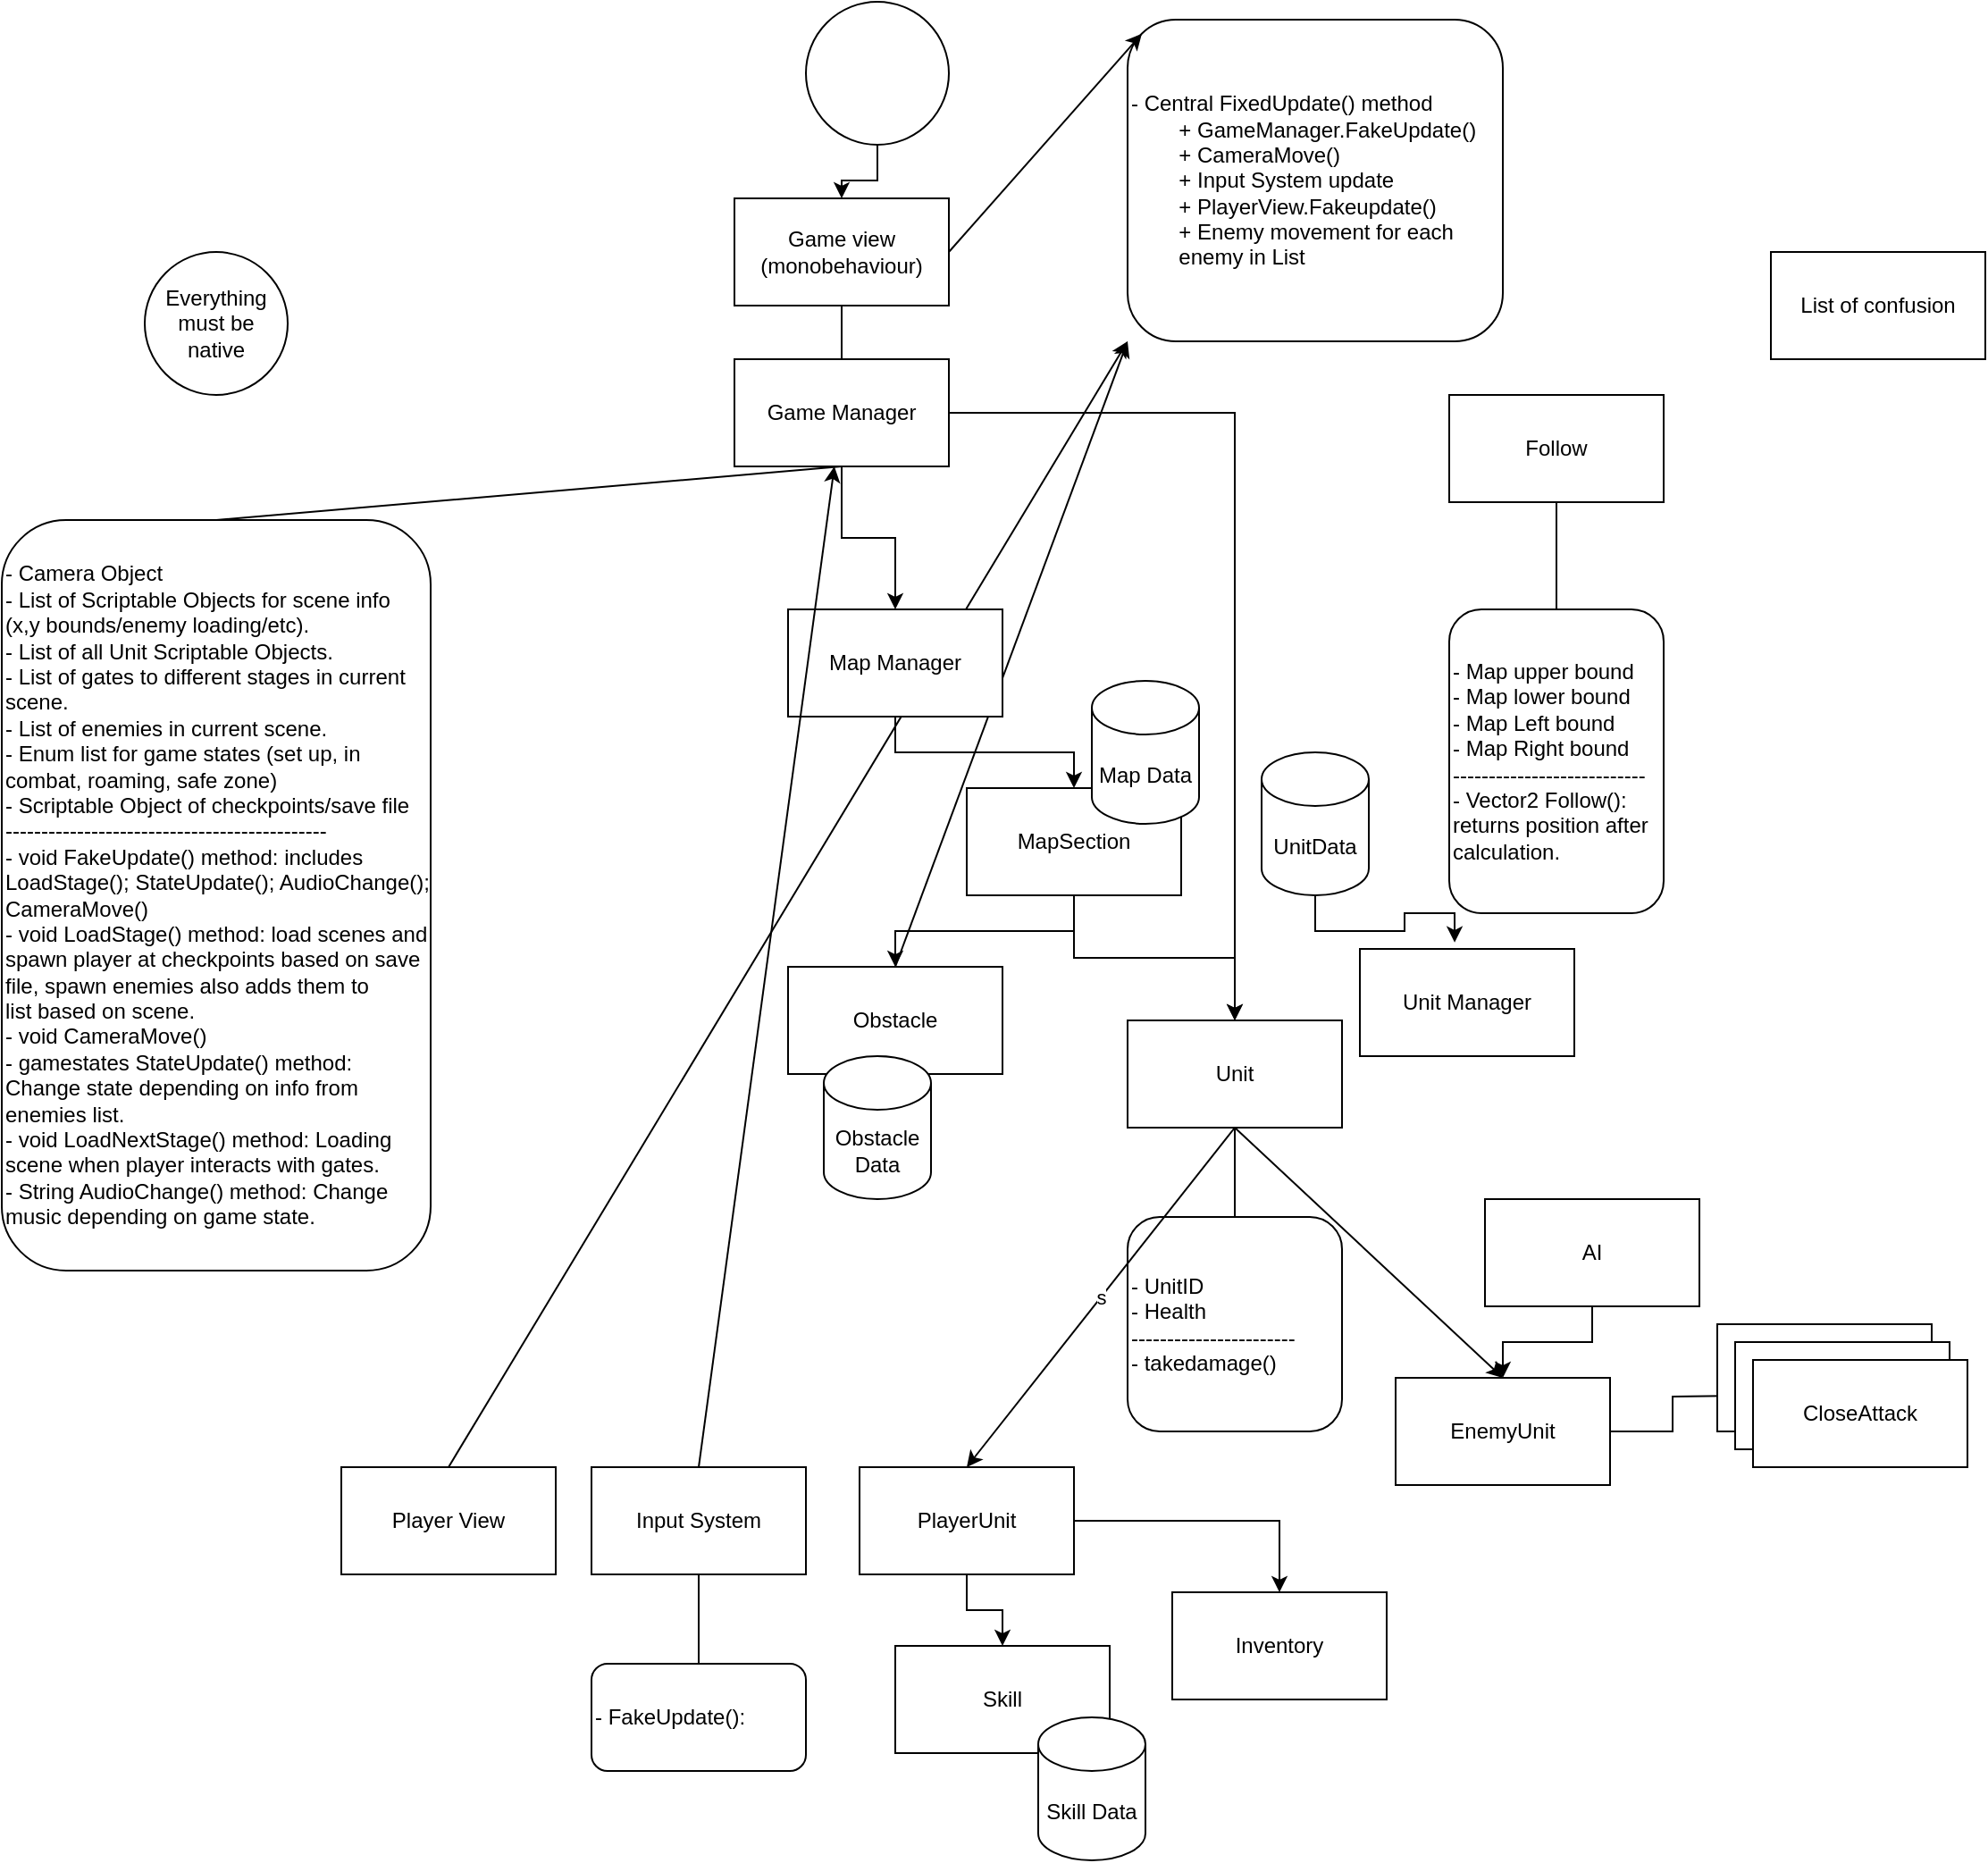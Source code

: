 <mxfile version="24.6.4" type="github">
  <diagram name="Page-1" id="mTxW90itcaq0r1PfPk89">
    <mxGraphModel dx="1536" dy="1914" grid="1" gridSize="10" guides="1" tooltips="1" connect="1" arrows="1" fold="1" page="1" pageScale="1" pageWidth="850" pageHeight="1100" math="0" shadow="0">
      <root>
        <mxCell id="0" />
        <mxCell id="1" parent="0" />
        <mxCell id="hzWiF1sm6HmeUl0I48Hu-25" style="edgeStyle=orthogonalEdgeStyle;rounded=0;orthogonalLoop=1;jettySize=auto;html=1;" edge="1" parent="1" source="rR1IcOJ0TdtoFGJN7YsJ-1" target="hzWiF1sm6HmeUl0I48Hu-24">
          <mxGeometry relative="1" as="geometry" />
        </mxCell>
        <mxCell id="hzWiF1sm6HmeUl0I48Hu-28" style="edgeStyle=orthogonalEdgeStyle;rounded=0;orthogonalLoop=1;jettySize=auto;html=1;" edge="1" parent="1" source="rR1IcOJ0TdtoFGJN7YsJ-1" target="hzWiF1sm6HmeUl0I48Hu-6">
          <mxGeometry relative="1" as="geometry" />
        </mxCell>
        <mxCell id="rR1IcOJ0TdtoFGJN7YsJ-1" value="Game Manager" style="rounded=0;whiteSpace=wrap;html=1;" parent="1" vertex="1">
          <mxGeometry x="120" y="90" width="120" height="60" as="geometry" />
        </mxCell>
        <mxCell id="rR1IcOJ0TdtoFGJN7YsJ-4" value="&lt;div&gt;- Camera Object&lt;/div&gt;&lt;div&gt;- List of Scriptable Objects for scene info (x,y bounds/enemy loading/etc).&lt;/div&gt;&lt;div&gt;- List of all Unit Scriptable Objects.&lt;/div&gt;&lt;div&gt;- List of gates to different stages in current scene.&lt;/div&gt;&lt;div&gt;- List of enemies in current scene.&lt;br&gt;&lt;/div&gt;&lt;div&gt;- Enum list for game states (set up, in combat, roaming, safe zone)&lt;/div&gt;&lt;div&gt;- Scriptable Object of checkpoints/save file&lt;/div&gt;&lt;div&gt;---------------------------------------------&lt;/div&gt;&lt;div&gt;- void FakeUpdate() method: includes LoadStage(); StateUpdate(); AudioChange(); CameraMove()&lt;/div&gt;&lt;div&gt;- void LoadStage() method: load scenes and spawn player at checkpoints&amp;nbsp;&lt;span style=&quot;background-color: initial;&quot;&gt;based on save file&lt;/span&gt;&lt;span style=&quot;background-color: initial;&quot;&gt;, spawn enemies also adds them to list&amp;nbsp;&lt;/span&gt;&lt;span style=&quot;background-color: initial;&quot;&gt;based on scene&lt;/span&gt;&lt;span style=&quot;background-color: initial;&quot;&gt;.&lt;/span&gt;&lt;/div&gt;&lt;div&gt;&lt;span style=&quot;background-color: initial;&quot;&gt;- void CameraMove()&lt;/span&gt;&lt;/div&gt;&lt;div&gt;- gamestates StateUpdate() method: Change state depending on info from enemies list.&lt;/div&gt;&lt;div&gt;- void LoadNextStage() method: Loading scene when player interacts with gates.&lt;/div&gt;&lt;div&gt;- String AudioChange() method: Change music depending on game state.&lt;/div&gt;" style="rounded=1;whiteSpace=wrap;html=1;align=left;" parent="1" vertex="1">
          <mxGeometry x="-290" y="180" width="240" height="420" as="geometry" />
        </mxCell>
        <mxCell id="rR1IcOJ0TdtoFGJN7YsJ-5" value="" style="endArrow=none;html=1;rounded=0;exitX=0.5;exitY=0;exitDx=0;exitDy=0;entryX=0.5;entryY=1;entryDx=0;entryDy=0;" parent="1" source="rR1IcOJ0TdtoFGJN7YsJ-4" target="rR1IcOJ0TdtoFGJN7YsJ-1" edge="1">
          <mxGeometry width="50" height="50" relative="1" as="geometry">
            <mxPoint x="400" y="330" as="sourcePoint" />
            <mxPoint x="450" y="280" as="targetPoint" />
          </mxGeometry>
        </mxCell>
        <mxCell id="rR1IcOJ0TdtoFGJN7YsJ-6" value="Game view (monobehaviour)" style="rounded=0;whiteSpace=wrap;html=1;" parent="1" vertex="1">
          <mxGeometry x="120" width="120" height="60" as="geometry" />
        </mxCell>
        <mxCell id="rR1IcOJ0TdtoFGJN7YsJ-7" value="&lt;div&gt;- Central FixedUpdate() method&lt;/div&gt;&lt;div&gt;&lt;span style=&quot;white-space: pre;&quot;&gt;&#x9;&lt;/span&gt;+ GameManager.FakeUpdate()&lt;br&gt;&lt;/div&gt;&lt;div&gt;&lt;span style=&quot;white-space: pre;&quot;&gt;&#x9;&lt;/span&gt;+ CameraMove()&lt;br&gt;&lt;/div&gt;&lt;div&gt;&lt;span style=&quot;white-space: pre;&quot;&gt;&#x9;&lt;/span&gt;+ Input System update&lt;br&gt;&lt;/div&gt;&lt;div&gt;&lt;span style=&quot;white-space: pre;&quot;&gt;&#x9;&lt;/span&gt;+ PlayerView.Fakeupdate()&lt;br&gt;&lt;/div&gt;&lt;div&gt;&lt;span style=&quot;white-space: pre;&quot;&gt;&#x9;&lt;/span&gt;+ Enemy movement for each &lt;span style=&quot;white-space: pre;&quot;&gt;&#x9;&lt;/span&gt;enemy in List&lt;/div&gt;" style="rounded=1;whiteSpace=wrap;html=1;align=left;" parent="1" vertex="1">
          <mxGeometry x="340" y="-100" width="210" height="180" as="geometry" />
        </mxCell>
        <mxCell id="rR1IcOJ0TdtoFGJN7YsJ-8" value="" style="endArrow=none;html=1;rounded=0;exitX=0.5;exitY=1;exitDx=0;exitDy=0;entryX=0.5;entryY=0;entryDx=0;entryDy=0;" parent="1" source="rR1IcOJ0TdtoFGJN7YsJ-6" target="rR1IcOJ0TdtoFGJN7YsJ-1" edge="1">
          <mxGeometry width="50" height="50" relative="1" as="geometry">
            <mxPoint x="150" y="220" as="sourcePoint" />
            <mxPoint x="150" y="180" as="targetPoint" />
          </mxGeometry>
        </mxCell>
        <mxCell id="hzWiF1sm6HmeUl0I48Hu-1" value="List of confusion" style="rounded=0;whiteSpace=wrap;html=1;" vertex="1" parent="1">
          <mxGeometry x="700" y="30" width="120" height="60" as="geometry" />
        </mxCell>
        <mxCell id="hzWiF1sm6HmeUl0I48Hu-2" value="" style="endArrow=classic;html=1;rounded=0;exitX=1;exitY=0.5;exitDx=0;exitDy=0;entryX=0.038;entryY=0.044;entryDx=0;entryDy=0;entryPerimeter=0;" edge="1" parent="1" source="rR1IcOJ0TdtoFGJN7YsJ-6" target="rR1IcOJ0TdtoFGJN7YsJ-7">
          <mxGeometry width="50" height="50" relative="1" as="geometry">
            <mxPoint x="400" y="130" as="sourcePoint" />
            <mxPoint x="450" y="80" as="targetPoint" />
          </mxGeometry>
        </mxCell>
        <mxCell id="hzWiF1sm6HmeUl0I48Hu-3" value="Follow" style="rounded=0;whiteSpace=wrap;html=1;" vertex="1" parent="1">
          <mxGeometry x="520" y="110" width="120" height="60" as="geometry" />
        </mxCell>
        <mxCell id="hzWiF1sm6HmeUl0I48Hu-4" value="- Map upper bound&lt;div&gt;- Map lower bound&lt;/div&gt;&lt;div&gt;- Map Left bound&lt;/div&gt;&lt;div&gt;- Map Right bound&lt;/div&gt;&lt;div&gt;---------------------------&lt;/div&gt;&lt;div&gt;- Vector2 Follow(): returns position after calculation.&lt;/div&gt;" style="rounded=1;whiteSpace=wrap;html=1;align=left;" vertex="1" parent="1">
          <mxGeometry x="520" y="230" width="120" height="170" as="geometry" />
        </mxCell>
        <mxCell id="hzWiF1sm6HmeUl0I48Hu-5" value="" style="endArrow=none;html=1;rounded=0;exitX=0.5;exitY=0;exitDx=0;exitDy=0;entryX=0.5;entryY=1;entryDx=0;entryDy=0;" edge="1" parent="1" source="hzWiF1sm6HmeUl0I48Hu-4" target="hzWiF1sm6HmeUl0I48Hu-3">
          <mxGeometry width="50" height="50" relative="1" as="geometry">
            <mxPoint x="400" y="130" as="sourcePoint" />
            <mxPoint x="450" y="80" as="targetPoint" />
          </mxGeometry>
        </mxCell>
        <mxCell id="hzWiF1sm6HmeUl0I48Hu-6" value="Unit" style="rounded=0;whiteSpace=wrap;html=1;" vertex="1" parent="1">
          <mxGeometry x="340" y="460" width="120" height="60" as="geometry" />
        </mxCell>
        <mxCell id="hzWiF1sm6HmeUl0I48Hu-7" value="- UnitID&lt;div&gt;- Health&lt;/div&gt;&lt;div&gt;-----------------------&lt;/div&gt;&lt;div&gt;- takedamage()&lt;/div&gt;" style="rounded=1;whiteSpace=wrap;html=1;align=left;" vertex="1" parent="1">
          <mxGeometry x="340" y="570" width="120" height="120" as="geometry" />
        </mxCell>
        <mxCell id="hzWiF1sm6HmeUl0I48Hu-8" value="" style="endArrow=none;html=1;rounded=0;entryX=0.5;entryY=1;entryDx=0;entryDy=0;exitX=0.5;exitY=0;exitDx=0;exitDy=0;" edge="1" parent="1" source="hzWiF1sm6HmeUl0I48Hu-7" target="hzWiF1sm6HmeUl0I48Hu-6">
          <mxGeometry width="50" height="50" relative="1" as="geometry">
            <mxPoint x="400" y="630" as="sourcePoint" />
            <mxPoint x="450" y="580" as="targetPoint" />
          </mxGeometry>
        </mxCell>
        <mxCell id="hzWiF1sm6HmeUl0I48Hu-45" style="edgeStyle=orthogonalEdgeStyle;rounded=0;orthogonalLoop=1;jettySize=auto;html=1;" edge="1" parent="1" source="hzWiF1sm6HmeUl0I48Hu-9" target="hzWiF1sm6HmeUl0I48Hu-43">
          <mxGeometry relative="1" as="geometry" />
        </mxCell>
        <mxCell id="hzWiF1sm6HmeUl0I48Hu-46" style="edgeStyle=orthogonalEdgeStyle;rounded=0;orthogonalLoop=1;jettySize=auto;html=1;" edge="1" parent="1" source="hzWiF1sm6HmeUl0I48Hu-9" target="hzWiF1sm6HmeUl0I48Hu-44">
          <mxGeometry relative="1" as="geometry" />
        </mxCell>
        <mxCell id="hzWiF1sm6HmeUl0I48Hu-9" value="PlayerUnit" style="rounded=0;whiteSpace=wrap;html=1;" vertex="1" parent="1">
          <mxGeometry x="190" y="710" width="120" height="60" as="geometry" />
        </mxCell>
        <mxCell id="hzWiF1sm6HmeUl0I48Hu-10" value="s" style="endArrow=classic;html=1;rounded=0;exitX=0.5;exitY=1;exitDx=0;exitDy=0;entryX=0.5;entryY=0;entryDx=0;entryDy=0;" edge="1" parent="1" source="hzWiF1sm6HmeUl0I48Hu-6" target="hzWiF1sm6HmeUl0I48Hu-9">
          <mxGeometry width="50" height="50" relative="1" as="geometry">
            <mxPoint x="400" y="660" as="sourcePoint" />
            <mxPoint x="450" y="610" as="targetPoint" />
          </mxGeometry>
        </mxCell>
        <mxCell id="hzWiF1sm6HmeUl0I48Hu-35" style="edgeStyle=orthogonalEdgeStyle;rounded=0;orthogonalLoop=1;jettySize=auto;html=1;" edge="1" parent="1" source="hzWiF1sm6HmeUl0I48Hu-13">
          <mxGeometry relative="1" as="geometry">
            <mxPoint x="680" y="670" as="targetPoint" />
          </mxGeometry>
        </mxCell>
        <mxCell id="hzWiF1sm6HmeUl0I48Hu-13" value="EnemyUnit" style="rounded=0;whiteSpace=wrap;html=1;" vertex="1" parent="1">
          <mxGeometry x="490" y="660" width="120" height="60" as="geometry" />
        </mxCell>
        <mxCell id="hzWiF1sm6HmeUl0I48Hu-14" value="" style="endArrow=classic;html=1;rounded=0;exitX=0.5;exitY=1;exitDx=0;exitDy=0;entryX=0.5;entryY=0;entryDx=0;entryDy=0;" edge="1" parent="1" source="hzWiF1sm6HmeUl0I48Hu-6" target="hzWiF1sm6HmeUl0I48Hu-13">
          <mxGeometry width="50" height="50" relative="1" as="geometry">
            <mxPoint x="380" y="650" as="sourcePoint" />
            <mxPoint x="430" y="600" as="targetPoint" />
          </mxGeometry>
        </mxCell>
        <mxCell id="hzWiF1sm6HmeUl0I48Hu-16" value="Player View" style="rounded=0;whiteSpace=wrap;html=1;" vertex="1" parent="1">
          <mxGeometry x="-100" y="710" width="120" height="60" as="geometry" />
        </mxCell>
        <mxCell id="hzWiF1sm6HmeUl0I48Hu-17" value="Input System" style="rounded=0;whiteSpace=wrap;html=1;" vertex="1" parent="1">
          <mxGeometry x="40" y="710" width="120" height="60" as="geometry" />
        </mxCell>
        <mxCell id="hzWiF1sm6HmeUl0I48Hu-18" value="" style="endArrow=classic;html=1;rounded=0;exitX=0.5;exitY=0;exitDx=0;exitDy=0;entryX=0;entryY=1;entryDx=0;entryDy=0;" edge="1" parent="1" source="hzWiF1sm6HmeUl0I48Hu-26" target="rR1IcOJ0TdtoFGJN7YsJ-7">
          <mxGeometry width="50" height="50" relative="1" as="geometry">
            <mxPoint x="170" y="530" as="sourcePoint" />
            <mxPoint x="220" y="480" as="targetPoint" />
          </mxGeometry>
        </mxCell>
        <mxCell id="hzWiF1sm6HmeUl0I48Hu-19" value="" style="endArrow=classic;html=1;rounded=0;exitX=0.5;exitY=0;exitDx=0;exitDy=0;entryX=0;entryY=1;entryDx=0;entryDy=0;" edge="1" parent="1" source="hzWiF1sm6HmeUl0I48Hu-16" target="rR1IcOJ0TdtoFGJN7YsJ-7">
          <mxGeometry width="50" height="50" relative="1" as="geometry">
            <mxPoint x="190" y="520" as="sourcePoint" />
            <mxPoint x="240" y="470" as="targetPoint" />
          </mxGeometry>
        </mxCell>
        <mxCell id="hzWiF1sm6HmeUl0I48Hu-20" value="- FakeUpdate():&amp;nbsp;" style="rounded=1;whiteSpace=wrap;html=1;align=left;" vertex="1" parent="1">
          <mxGeometry x="40" y="820" width="120" height="60" as="geometry" />
        </mxCell>
        <mxCell id="hzWiF1sm6HmeUl0I48Hu-21" value="" style="endArrow=none;html=1;rounded=0;exitX=0.5;exitY=0;exitDx=0;exitDy=0;entryX=0.5;entryY=1;entryDx=0;entryDy=0;" edge="1" parent="1" source="hzWiF1sm6HmeUl0I48Hu-20" target="hzWiF1sm6HmeUl0I48Hu-17">
          <mxGeometry width="50" height="50" relative="1" as="geometry">
            <mxPoint x="190" y="820" as="sourcePoint" />
            <mxPoint x="240" y="770" as="targetPoint" />
          </mxGeometry>
        </mxCell>
        <mxCell id="hzWiF1sm6HmeUl0I48Hu-23" style="edgeStyle=orthogonalEdgeStyle;rounded=0;orthogonalLoop=1;jettySize=auto;html=1;" edge="1" parent="1" source="hzWiF1sm6HmeUl0I48Hu-22" target="rR1IcOJ0TdtoFGJN7YsJ-6">
          <mxGeometry relative="1" as="geometry" />
        </mxCell>
        <mxCell id="hzWiF1sm6HmeUl0I48Hu-22" value="" style="ellipse;whiteSpace=wrap;html=1;" vertex="1" parent="1">
          <mxGeometry x="160" y="-110" width="80" height="80" as="geometry" />
        </mxCell>
        <mxCell id="hzWiF1sm6HmeUl0I48Hu-27" style="edgeStyle=orthogonalEdgeStyle;rounded=0;orthogonalLoop=1;jettySize=auto;html=1;exitX=0.5;exitY=1;exitDx=0;exitDy=0;" edge="1" parent="1" source="hzWiF1sm6HmeUl0I48Hu-30" target="hzWiF1sm6HmeUl0I48Hu-26">
          <mxGeometry relative="1" as="geometry" />
        </mxCell>
        <mxCell id="hzWiF1sm6HmeUl0I48Hu-29" style="edgeStyle=orthogonalEdgeStyle;rounded=0;orthogonalLoop=1;jettySize=auto;html=1;" edge="1" parent="1" source="hzWiF1sm6HmeUl0I48Hu-24" target="hzWiF1sm6HmeUl0I48Hu-30">
          <mxGeometry relative="1" as="geometry">
            <mxPoint x="320" y="310" as="targetPoint" />
          </mxGeometry>
        </mxCell>
        <mxCell id="hzWiF1sm6HmeUl0I48Hu-24" value="Map Manager" style="rounded=0;whiteSpace=wrap;html=1;" vertex="1" parent="1">
          <mxGeometry x="150" y="230" width="120" height="60" as="geometry" />
        </mxCell>
        <mxCell id="hzWiF1sm6HmeUl0I48Hu-32" style="edgeStyle=orthogonalEdgeStyle;rounded=0;orthogonalLoop=1;jettySize=auto;html=1;" edge="1" parent="1" source="hzWiF1sm6HmeUl0I48Hu-30" target="hzWiF1sm6HmeUl0I48Hu-6">
          <mxGeometry relative="1" as="geometry" />
        </mxCell>
        <mxCell id="hzWiF1sm6HmeUl0I48Hu-30" value="MapSection" style="rounded=0;whiteSpace=wrap;html=1;" vertex="1" parent="1">
          <mxGeometry x="250" y="330" width="120" height="60" as="geometry" />
        </mxCell>
        <mxCell id="hzWiF1sm6HmeUl0I48Hu-31" value="" style="endArrow=classic;html=1;rounded=0;exitX=0.5;exitY=0;exitDx=0;exitDy=0;" edge="1" parent="1" source="hzWiF1sm6HmeUl0I48Hu-17" target="rR1IcOJ0TdtoFGJN7YsJ-1">
          <mxGeometry width="50" height="50" relative="1" as="geometry">
            <mxPoint x="100" y="710" as="sourcePoint" />
            <mxPoint x="340" y="80" as="targetPoint" />
          </mxGeometry>
        </mxCell>
        <mxCell id="hzWiF1sm6HmeUl0I48Hu-26" value="Obstacle" style="rounded=0;whiteSpace=wrap;html=1;" vertex="1" parent="1">
          <mxGeometry x="150" y="430" width="120" height="60" as="geometry" />
        </mxCell>
        <mxCell id="hzWiF1sm6HmeUl0I48Hu-34" style="edgeStyle=orthogonalEdgeStyle;rounded=0;orthogonalLoop=1;jettySize=auto;html=1;" edge="1" parent="1" source="hzWiF1sm6HmeUl0I48Hu-33" target="hzWiF1sm6HmeUl0I48Hu-13">
          <mxGeometry relative="1" as="geometry" />
        </mxCell>
        <mxCell id="hzWiF1sm6HmeUl0I48Hu-33" value="AI" style="rounded=0;whiteSpace=wrap;html=1;" vertex="1" parent="1">
          <mxGeometry x="540" y="560" width="120" height="60" as="geometry" />
        </mxCell>
        <mxCell id="hzWiF1sm6HmeUl0I48Hu-36" value="EnemyUnit" style="rounded=0;whiteSpace=wrap;html=1;" vertex="1" parent="1">
          <mxGeometry x="670" y="630" width="120" height="60" as="geometry" />
        </mxCell>
        <mxCell id="hzWiF1sm6HmeUl0I48Hu-37" value="EnemyUnit" style="rounded=0;whiteSpace=wrap;html=1;" vertex="1" parent="1">
          <mxGeometry x="680" y="640" width="120" height="60" as="geometry" />
        </mxCell>
        <mxCell id="hzWiF1sm6HmeUl0I48Hu-38" value="CloseAttack" style="rounded=0;whiteSpace=wrap;html=1;" vertex="1" parent="1">
          <mxGeometry x="690" y="650" width="120" height="60" as="geometry" />
        </mxCell>
        <mxCell id="hzWiF1sm6HmeUl0I48Hu-40" style="edgeStyle=orthogonalEdgeStyle;rounded=0;orthogonalLoop=1;jettySize=auto;html=1;entryX=0.442;entryY=-0.06;entryDx=0;entryDy=0;entryPerimeter=0;" edge="1" parent="1" source="hzWiF1sm6HmeUl0I48Hu-39" target="hzWiF1sm6HmeUl0I48Hu-48">
          <mxGeometry relative="1" as="geometry" />
        </mxCell>
        <mxCell id="hzWiF1sm6HmeUl0I48Hu-39" value="UnitData" style="shape=cylinder3;whiteSpace=wrap;html=1;boundedLbl=1;backgroundOutline=1;size=15;" vertex="1" parent="1">
          <mxGeometry x="415" y="310" width="60" height="80" as="geometry" />
        </mxCell>
        <mxCell id="hzWiF1sm6HmeUl0I48Hu-41" value="Obstacle Data" style="shape=cylinder3;whiteSpace=wrap;html=1;boundedLbl=1;backgroundOutline=1;size=15;" vertex="1" parent="1">
          <mxGeometry x="170" y="480" width="60" height="80" as="geometry" />
        </mxCell>
        <mxCell id="hzWiF1sm6HmeUl0I48Hu-42" value="Map Data" style="shape=cylinder3;whiteSpace=wrap;html=1;boundedLbl=1;backgroundOutline=1;size=15;" vertex="1" parent="1">
          <mxGeometry x="320" y="270" width="60" height="80" as="geometry" />
        </mxCell>
        <mxCell id="hzWiF1sm6HmeUl0I48Hu-43" value="Skill" style="rounded=0;whiteSpace=wrap;html=1;" vertex="1" parent="1">
          <mxGeometry x="210" y="810" width="120" height="60" as="geometry" />
        </mxCell>
        <mxCell id="hzWiF1sm6HmeUl0I48Hu-44" value="Inventory" style="rounded=0;whiteSpace=wrap;html=1;" vertex="1" parent="1">
          <mxGeometry x="365" y="780" width="120" height="60" as="geometry" />
        </mxCell>
        <mxCell id="hzWiF1sm6HmeUl0I48Hu-47" value="Skill Data" style="shape=cylinder3;whiteSpace=wrap;html=1;boundedLbl=1;backgroundOutline=1;size=15;" vertex="1" parent="1">
          <mxGeometry x="290" y="850" width="60" height="80" as="geometry" />
        </mxCell>
        <mxCell id="hzWiF1sm6HmeUl0I48Hu-48" value="Unit Manager" style="rounded=0;whiteSpace=wrap;html=1;" vertex="1" parent="1">
          <mxGeometry x="470" y="420" width="120" height="60" as="geometry" />
        </mxCell>
        <mxCell id="hzWiF1sm6HmeUl0I48Hu-49" value="Everything must be native" style="ellipse;whiteSpace=wrap;html=1;aspect=fixed;" vertex="1" parent="1">
          <mxGeometry x="-210" y="30" width="80" height="80" as="geometry" />
        </mxCell>
      </root>
    </mxGraphModel>
  </diagram>
</mxfile>
